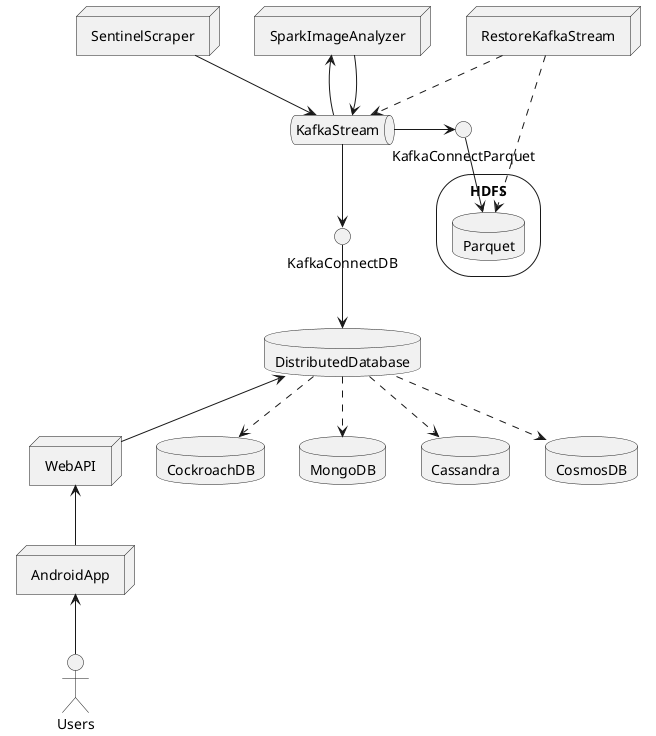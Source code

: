 @startuml
node SentinelScraper
queue KafkaStream
node SparkImageAnalyzer
node RestoreKafkaStream
node WebAPI
node AndroidApp
circle KafkaConnectDB
circle KafkaConnectParquet
actor Users
database DistributedDatabase
database CockroachDB
database MongoDB
database Cassandra
database CosmosDB
storage HDFS {
    database Parquet
}

SentinelScraper --> KafkaStream

SparkImageAnalyzer <-- KafkaStream

SparkImageAnalyzer --> KafkaStream

KafkaStream --> KafkaConnectDB

KafkaStream -> KafkaConnectParquet

KafkaConnectDB --> DistributedDatabase

DistributedDatabase  ..> CockroachDB

DistributedDatabase  ..> MongoDB

DistributedDatabase ..> Cassandra

DistributedDatabase ..> CosmosDB

KafkaConnectParquet --> Parquet

RestoreKafkaStream ..> KafkaStream

RestoreKafkaStream ..> Parquet

DistributedDatabase <-- WebAPI

WebAPI <-- AndroidApp

Users -up-> AndroidApp

@enduml

